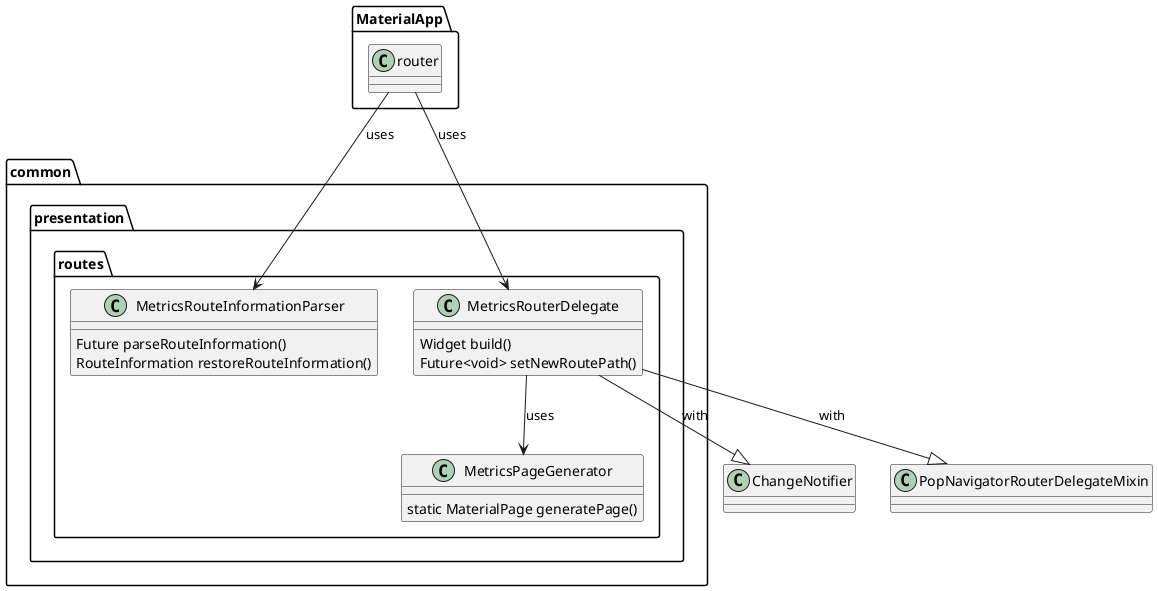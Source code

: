 @startuml
package common.presentation.routes {

        class MetricsRouteInformationParser{
            Future parseRouteInformation()
            RouteInformation restoreRouteInformation()
        }

        class MetricsRouterDelegate{

            Widget build()
            Future<void> setNewRoutePath()
        }
        class MetricsPageGenerator{
            static MaterialPage generatePage()
        }

}

MetricsRouterDelegate --|> ChangeNotifier : with
MetricsRouterDelegate --|> PopNavigatorRouterDelegateMixin : with
MetricsRouterDelegate --> MetricsPageGenerator : uses
MaterialApp.router --> MetricsRouterDelegate : uses
MaterialApp.router --> MetricsRouteInformationParser :uses
@enduml